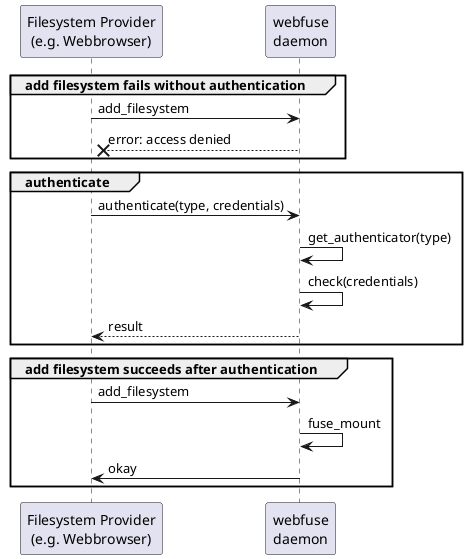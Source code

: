 @startuml
participant "Filesystem Provider\n(e.g. Webbrowser)" as provider
participant "webfuse\ndaemon" as daemon

group add filesystem fails without authentication
provider -> daemon : add_filesystem
daemon   -->x provider : error: access denied
end


group authenticate
provider -> daemon: authenticate(type, credentials)
daemon -> daemon: get_authenticator(type)
daemon -> daemon: check(credentials)
daemon --> provider: result
end

group add filesystem succeeds after authentication
    provider -> daemon: add_filesystem
    daemon -> daemon : fuse_mount
    daemon -> provider: okay
end

@enduml